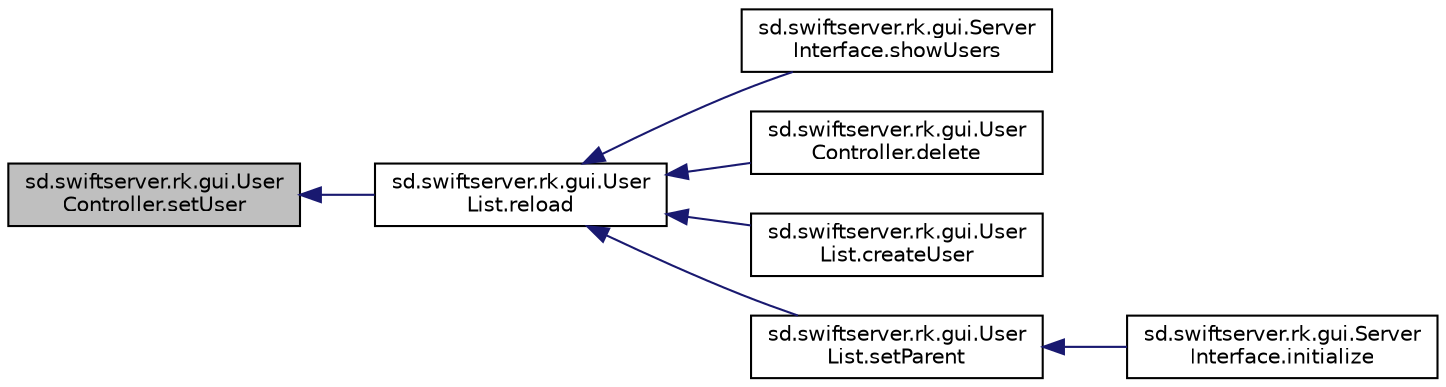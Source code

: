 digraph "sd.swiftserver.rk.gui.UserController.setUser"
{
  edge [fontname="Helvetica",fontsize="10",labelfontname="Helvetica",labelfontsize="10"];
  node [fontname="Helvetica",fontsize="10",shape=record];
  rankdir="LR";
  Node1 [label="sd.swiftserver.rk.gui.User\lController.setUser",height=0.2,width=0.4,color="black", fillcolor="grey75", style="filled", fontcolor="black"];
  Node1 -> Node2 [dir="back",color="midnightblue",fontsize="10",style="solid",fontname="Helvetica"];
  Node2 [label="sd.swiftserver.rk.gui.User\lList.reload",height=0.2,width=0.4,color="black", fillcolor="white", style="filled",URL="$classsd_1_1swiftserver_1_1rk_1_1gui_1_1UserList.html#a1445148955b132fe2ae7b3737f239239"];
  Node2 -> Node3 [dir="back",color="midnightblue",fontsize="10",style="solid",fontname="Helvetica"];
  Node3 [label="sd.swiftserver.rk.gui.Server\lInterface.showUsers",height=0.2,width=0.4,color="black", fillcolor="white", style="filled",URL="$classsd_1_1swiftserver_1_1rk_1_1gui_1_1ServerInterface.html#a3b3467c7b7b3d072ac2fdef55a0952cb"];
  Node2 -> Node4 [dir="back",color="midnightblue",fontsize="10",style="solid",fontname="Helvetica"];
  Node4 [label="sd.swiftserver.rk.gui.User\lController.delete",height=0.2,width=0.4,color="black", fillcolor="white", style="filled",URL="$classsd_1_1swiftserver_1_1rk_1_1gui_1_1UserController.html#a93740eb2176925a7ed11919200531c5d"];
  Node2 -> Node5 [dir="back",color="midnightblue",fontsize="10",style="solid",fontname="Helvetica"];
  Node5 [label="sd.swiftserver.rk.gui.User\lList.createUser",height=0.2,width=0.4,color="black", fillcolor="white", style="filled",URL="$classsd_1_1swiftserver_1_1rk_1_1gui_1_1UserList.html#a356f2428dd69bea9e451aa3e8a17696e"];
  Node2 -> Node6 [dir="back",color="midnightblue",fontsize="10",style="solid",fontname="Helvetica"];
  Node6 [label="sd.swiftserver.rk.gui.User\lList.setParent",height=0.2,width=0.4,color="black", fillcolor="white", style="filled",URL="$classsd_1_1swiftserver_1_1rk_1_1gui_1_1UserList.html#a589ca2a82b8088cc6b73be46c7207e08"];
  Node6 -> Node7 [dir="back",color="midnightblue",fontsize="10",style="solid",fontname="Helvetica"];
  Node7 [label="sd.swiftserver.rk.gui.Server\lInterface.initialize",height=0.2,width=0.4,color="black", fillcolor="white", style="filled",URL="$classsd_1_1swiftserver_1_1rk_1_1gui_1_1ServerInterface.html#aea6bad908cdd95f6f85ba805511bc9d4"];
}
